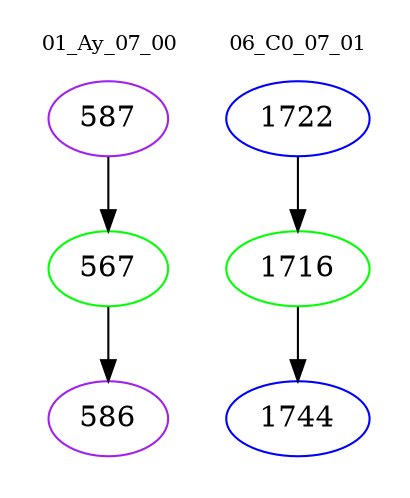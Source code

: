 digraph{
subgraph cluster_0 {
color = white
label = "01_Ay_07_00";
fontsize=10;
T0_587 [label="587", color="purple"]
T0_587 -> T0_567 [color="black"]
T0_567 [label="567", color="green"]
T0_567 -> T0_586 [color="black"]
T0_586 [label="586", color="purple"]
}
subgraph cluster_1 {
color = white
label = "06_C0_07_01";
fontsize=10;
T1_1722 [label="1722", color="blue"]
T1_1722 -> T1_1716 [color="black"]
T1_1716 [label="1716", color="green"]
T1_1716 -> T1_1744 [color="black"]
T1_1744 [label="1744", color="blue"]
}
}
